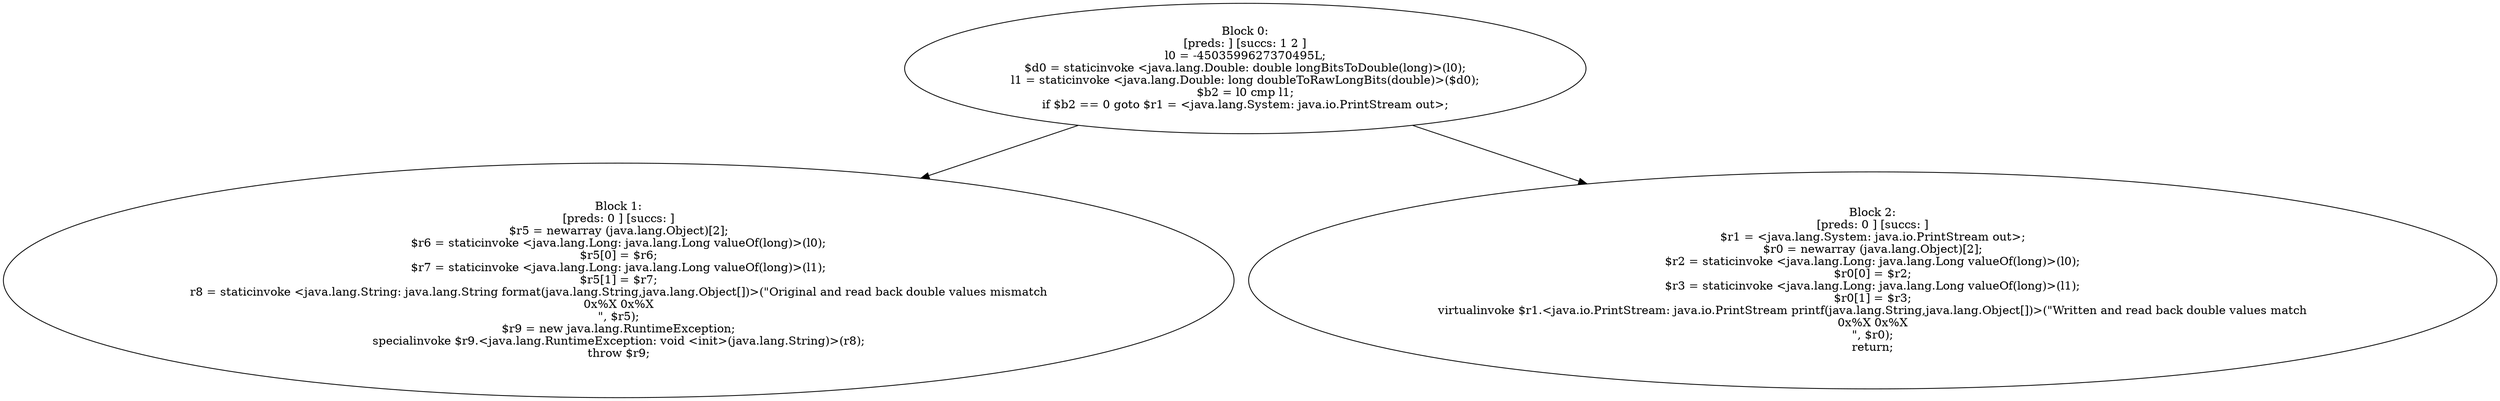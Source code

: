 digraph "unitGraph" {
    "Block 0:
[preds: ] [succs: 1 2 ]
l0 = -4503599627370495L;
$d0 = staticinvoke <java.lang.Double: double longBitsToDouble(long)>(l0);
l1 = staticinvoke <java.lang.Double: long doubleToRawLongBits(double)>($d0);
$b2 = l0 cmp l1;
if $b2 == 0 goto $r1 = <java.lang.System: java.io.PrintStream out>;
"
    "Block 1:
[preds: 0 ] [succs: ]
$r5 = newarray (java.lang.Object)[2];
$r6 = staticinvoke <java.lang.Long: java.lang.Long valueOf(long)>(l0);
$r5[0] = $r6;
$r7 = staticinvoke <java.lang.Long: java.lang.Long valueOf(long)>(l1);
$r5[1] = $r7;
r8 = staticinvoke <java.lang.String: java.lang.String format(java.lang.String,java.lang.Object[])>(\"Original and read back double values mismatch\n0x%X 0x%X\n\", $r5);
$r9 = new java.lang.RuntimeException;
specialinvoke $r9.<java.lang.RuntimeException: void <init>(java.lang.String)>(r8);
throw $r9;
"
    "Block 2:
[preds: 0 ] [succs: ]
$r1 = <java.lang.System: java.io.PrintStream out>;
$r0 = newarray (java.lang.Object)[2];
$r2 = staticinvoke <java.lang.Long: java.lang.Long valueOf(long)>(l0);
$r0[0] = $r2;
$r3 = staticinvoke <java.lang.Long: java.lang.Long valueOf(long)>(l1);
$r0[1] = $r3;
virtualinvoke $r1.<java.io.PrintStream: java.io.PrintStream printf(java.lang.String,java.lang.Object[])>(\"Written and read back double values match\n0x%X 0x%X\n\", $r0);
return;
"
    "Block 0:
[preds: ] [succs: 1 2 ]
l0 = -4503599627370495L;
$d0 = staticinvoke <java.lang.Double: double longBitsToDouble(long)>(l0);
l1 = staticinvoke <java.lang.Double: long doubleToRawLongBits(double)>($d0);
$b2 = l0 cmp l1;
if $b2 == 0 goto $r1 = <java.lang.System: java.io.PrintStream out>;
"->"Block 1:
[preds: 0 ] [succs: ]
$r5 = newarray (java.lang.Object)[2];
$r6 = staticinvoke <java.lang.Long: java.lang.Long valueOf(long)>(l0);
$r5[0] = $r6;
$r7 = staticinvoke <java.lang.Long: java.lang.Long valueOf(long)>(l1);
$r5[1] = $r7;
r8 = staticinvoke <java.lang.String: java.lang.String format(java.lang.String,java.lang.Object[])>(\"Original and read back double values mismatch\n0x%X 0x%X\n\", $r5);
$r9 = new java.lang.RuntimeException;
specialinvoke $r9.<java.lang.RuntimeException: void <init>(java.lang.String)>(r8);
throw $r9;
";
    "Block 0:
[preds: ] [succs: 1 2 ]
l0 = -4503599627370495L;
$d0 = staticinvoke <java.lang.Double: double longBitsToDouble(long)>(l0);
l1 = staticinvoke <java.lang.Double: long doubleToRawLongBits(double)>($d0);
$b2 = l0 cmp l1;
if $b2 == 0 goto $r1 = <java.lang.System: java.io.PrintStream out>;
"->"Block 2:
[preds: 0 ] [succs: ]
$r1 = <java.lang.System: java.io.PrintStream out>;
$r0 = newarray (java.lang.Object)[2];
$r2 = staticinvoke <java.lang.Long: java.lang.Long valueOf(long)>(l0);
$r0[0] = $r2;
$r3 = staticinvoke <java.lang.Long: java.lang.Long valueOf(long)>(l1);
$r0[1] = $r3;
virtualinvoke $r1.<java.io.PrintStream: java.io.PrintStream printf(java.lang.String,java.lang.Object[])>(\"Written and read back double values match\n0x%X 0x%X\n\", $r0);
return;
";
}
